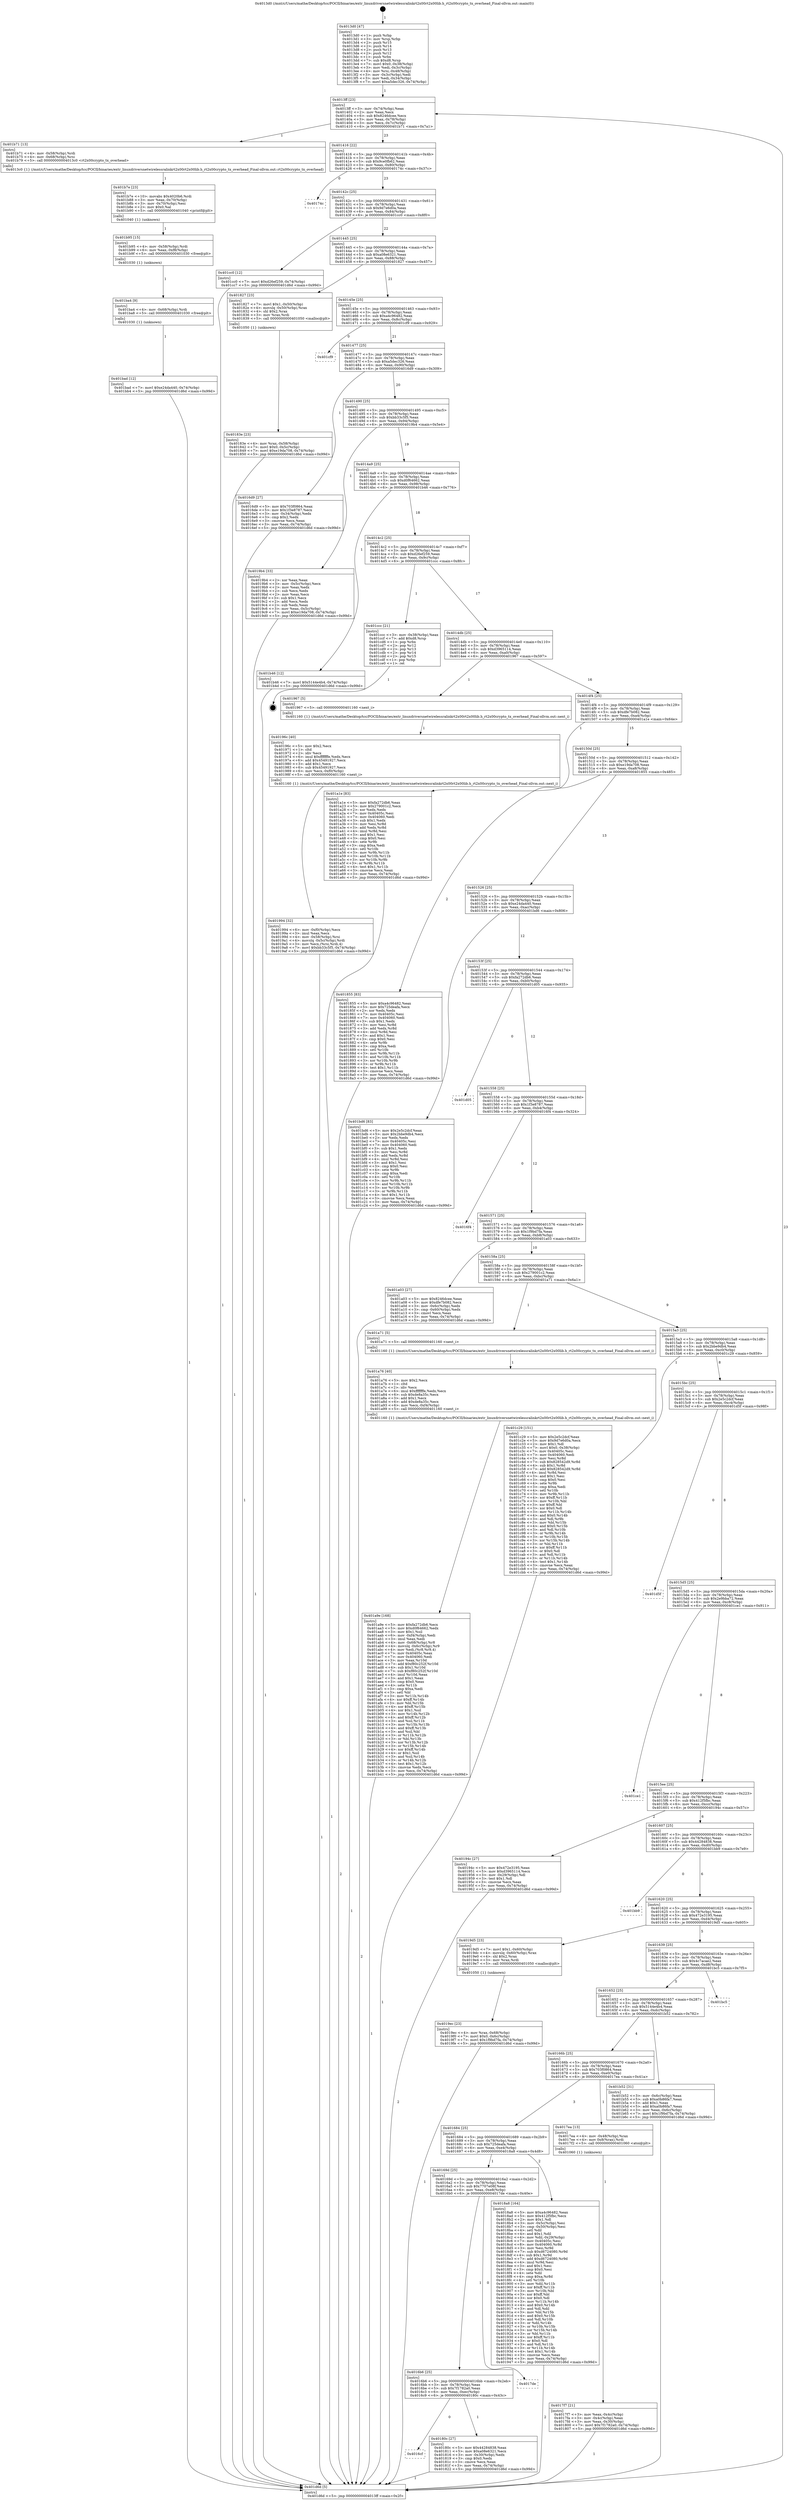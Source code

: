 digraph "0x4013d0" {
  label = "0x4013d0 (/mnt/c/Users/mathe/Desktop/tcc/POCII/binaries/extr_linuxdriversnetwirelessralinkrt2x00rt2x00lib.h_rt2x00crypto_tx_overhead_Final-ollvm.out::main(0))"
  labelloc = "t"
  node[shape=record]

  Entry [label="",width=0.3,height=0.3,shape=circle,fillcolor=black,style=filled]
  "0x4013ff" [label="{
     0x4013ff [23]\l
     | [instrs]\l
     &nbsp;&nbsp;0x4013ff \<+3\>: mov -0x74(%rbp),%eax\l
     &nbsp;&nbsp;0x401402 \<+2\>: mov %eax,%ecx\l
     &nbsp;&nbsp;0x401404 \<+6\>: sub $0x8246dcee,%ecx\l
     &nbsp;&nbsp;0x40140a \<+3\>: mov %eax,-0x78(%rbp)\l
     &nbsp;&nbsp;0x40140d \<+3\>: mov %ecx,-0x7c(%rbp)\l
     &nbsp;&nbsp;0x401410 \<+6\>: je 0000000000401b71 \<main+0x7a1\>\l
  }"]
  "0x401b71" [label="{
     0x401b71 [13]\l
     | [instrs]\l
     &nbsp;&nbsp;0x401b71 \<+4\>: mov -0x58(%rbp),%rdi\l
     &nbsp;&nbsp;0x401b75 \<+4\>: mov -0x68(%rbp),%rsi\l
     &nbsp;&nbsp;0x401b79 \<+5\>: call 00000000004013c0 \<rt2x00crypto_tx_overhead\>\l
     | [calls]\l
     &nbsp;&nbsp;0x4013c0 \{1\} (/mnt/c/Users/mathe/Desktop/tcc/POCII/binaries/extr_linuxdriversnetwirelessralinkrt2x00rt2x00lib.h_rt2x00crypto_tx_overhead_Final-ollvm.out::rt2x00crypto_tx_overhead)\l
  }"]
  "0x401416" [label="{
     0x401416 [22]\l
     | [instrs]\l
     &nbsp;&nbsp;0x401416 \<+5\>: jmp 000000000040141b \<main+0x4b\>\l
     &nbsp;&nbsp;0x40141b \<+3\>: mov -0x78(%rbp),%eax\l
     &nbsp;&nbsp;0x40141e \<+5\>: sub $0x9ce0fb62,%eax\l
     &nbsp;&nbsp;0x401423 \<+3\>: mov %eax,-0x80(%rbp)\l
     &nbsp;&nbsp;0x401426 \<+6\>: je 000000000040174c \<main+0x37c\>\l
  }"]
  Exit [label="",width=0.3,height=0.3,shape=circle,fillcolor=black,style=filled,peripheries=2]
  "0x40174c" [label="{
     0x40174c\l
  }", style=dashed]
  "0x40142c" [label="{
     0x40142c [25]\l
     | [instrs]\l
     &nbsp;&nbsp;0x40142c \<+5\>: jmp 0000000000401431 \<main+0x61\>\l
     &nbsp;&nbsp;0x401431 \<+3\>: mov -0x78(%rbp),%eax\l
     &nbsp;&nbsp;0x401434 \<+5\>: sub $0x9d7e6d0a,%eax\l
     &nbsp;&nbsp;0x401439 \<+6\>: mov %eax,-0x84(%rbp)\l
     &nbsp;&nbsp;0x40143f \<+6\>: je 0000000000401cc0 \<main+0x8f0\>\l
  }"]
  "0x401bad" [label="{
     0x401bad [12]\l
     | [instrs]\l
     &nbsp;&nbsp;0x401bad \<+7\>: movl $0xe24da440,-0x74(%rbp)\l
     &nbsp;&nbsp;0x401bb4 \<+5\>: jmp 0000000000401d6d \<main+0x99d\>\l
  }"]
  "0x401cc0" [label="{
     0x401cc0 [12]\l
     | [instrs]\l
     &nbsp;&nbsp;0x401cc0 \<+7\>: movl $0xd26ef259,-0x74(%rbp)\l
     &nbsp;&nbsp;0x401cc7 \<+5\>: jmp 0000000000401d6d \<main+0x99d\>\l
  }"]
  "0x401445" [label="{
     0x401445 [25]\l
     | [instrs]\l
     &nbsp;&nbsp;0x401445 \<+5\>: jmp 000000000040144a \<main+0x7a\>\l
     &nbsp;&nbsp;0x40144a \<+3\>: mov -0x78(%rbp),%eax\l
     &nbsp;&nbsp;0x40144d \<+5\>: sub $0xa08e6321,%eax\l
     &nbsp;&nbsp;0x401452 \<+6\>: mov %eax,-0x88(%rbp)\l
     &nbsp;&nbsp;0x401458 \<+6\>: je 0000000000401827 \<main+0x457\>\l
  }"]
  "0x401ba4" [label="{
     0x401ba4 [9]\l
     | [instrs]\l
     &nbsp;&nbsp;0x401ba4 \<+4\>: mov -0x68(%rbp),%rdi\l
     &nbsp;&nbsp;0x401ba8 \<+5\>: call 0000000000401030 \<free@plt\>\l
     | [calls]\l
     &nbsp;&nbsp;0x401030 \{1\} (unknown)\l
  }"]
  "0x401827" [label="{
     0x401827 [23]\l
     | [instrs]\l
     &nbsp;&nbsp;0x401827 \<+7\>: movl $0x1,-0x50(%rbp)\l
     &nbsp;&nbsp;0x40182e \<+4\>: movslq -0x50(%rbp),%rax\l
     &nbsp;&nbsp;0x401832 \<+4\>: shl $0x2,%rax\l
     &nbsp;&nbsp;0x401836 \<+3\>: mov %rax,%rdi\l
     &nbsp;&nbsp;0x401839 \<+5\>: call 0000000000401050 \<malloc@plt\>\l
     | [calls]\l
     &nbsp;&nbsp;0x401050 \{1\} (unknown)\l
  }"]
  "0x40145e" [label="{
     0x40145e [25]\l
     | [instrs]\l
     &nbsp;&nbsp;0x40145e \<+5\>: jmp 0000000000401463 \<main+0x93\>\l
     &nbsp;&nbsp;0x401463 \<+3\>: mov -0x78(%rbp),%eax\l
     &nbsp;&nbsp;0x401466 \<+5\>: sub $0xa4c96482,%eax\l
     &nbsp;&nbsp;0x40146b \<+6\>: mov %eax,-0x8c(%rbp)\l
     &nbsp;&nbsp;0x401471 \<+6\>: je 0000000000401cf9 \<main+0x929\>\l
  }"]
  "0x401b95" [label="{
     0x401b95 [15]\l
     | [instrs]\l
     &nbsp;&nbsp;0x401b95 \<+4\>: mov -0x58(%rbp),%rdi\l
     &nbsp;&nbsp;0x401b99 \<+6\>: mov %eax,-0xf8(%rbp)\l
     &nbsp;&nbsp;0x401b9f \<+5\>: call 0000000000401030 \<free@plt\>\l
     | [calls]\l
     &nbsp;&nbsp;0x401030 \{1\} (unknown)\l
  }"]
  "0x401cf9" [label="{
     0x401cf9\l
  }", style=dashed]
  "0x401477" [label="{
     0x401477 [25]\l
     | [instrs]\l
     &nbsp;&nbsp;0x401477 \<+5\>: jmp 000000000040147c \<main+0xac\>\l
     &nbsp;&nbsp;0x40147c \<+3\>: mov -0x78(%rbp),%eax\l
     &nbsp;&nbsp;0x40147f \<+5\>: sub $0xa5dec326,%eax\l
     &nbsp;&nbsp;0x401484 \<+6\>: mov %eax,-0x90(%rbp)\l
     &nbsp;&nbsp;0x40148a \<+6\>: je 00000000004016d9 \<main+0x309\>\l
  }"]
  "0x401b7e" [label="{
     0x401b7e [23]\l
     | [instrs]\l
     &nbsp;&nbsp;0x401b7e \<+10\>: movabs $0x4020b6,%rdi\l
     &nbsp;&nbsp;0x401b88 \<+3\>: mov %eax,-0x70(%rbp)\l
     &nbsp;&nbsp;0x401b8b \<+3\>: mov -0x70(%rbp),%esi\l
     &nbsp;&nbsp;0x401b8e \<+2\>: mov $0x0,%al\l
     &nbsp;&nbsp;0x401b90 \<+5\>: call 0000000000401040 \<printf@plt\>\l
     | [calls]\l
     &nbsp;&nbsp;0x401040 \{1\} (unknown)\l
  }"]
  "0x4016d9" [label="{
     0x4016d9 [27]\l
     | [instrs]\l
     &nbsp;&nbsp;0x4016d9 \<+5\>: mov $0x703f0864,%eax\l
     &nbsp;&nbsp;0x4016de \<+5\>: mov $0x1f3e8787,%ecx\l
     &nbsp;&nbsp;0x4016e3 \<+3\>: mov -0x34(%rbp),%edx\l
     &nbsp;&nbsp;0x4016e6 \<+3\>: cmp $0x2,%edx\l
     &nbsp;&nbsp;0x4016e9 \<+3\>: cmovne %ecx,%eax\l
     &nbsp;&nbsp;0x4016ec \<+3\>: mov %eax,-0x74(%rbp)\l
     &nbsp;&nbsp;0x4016ef \<+5\>: jmp 0000000000401d6d \<main+0x99d\>\l
  }"]
  "0x401490" [label="{
     0x401490 [25]\l
     | [instrs]\l
     &nbsp;&nbsp;0x401490 \<+5\>: jmp 0000000000401495 \<main+0xc5\>\l
     &nbsp;&nbsp;0x401495 \<+3\>: mov -0x78(%rbp),%eax\l
     &nbsp;&nbsp;0x401498 \<+5\>: sub $0xbb33c5f5,%eax\l
     &nbsp;&nbsp;0x40149d \<+6\>: mov %eax,-0x94(%rbp)\l
     &nbsp;&nbsp;0x4014a3 \<+6\>: je 00000000004019b4 \<main+0x5e4\>\l
  }"]
  "0x401d6d" [label="{
     0x401d6d [5]\l
     | [instrs]\l
     &nbsp;&nbsp;0x401d6d \<+5\>: jmp 00000000004013ff \<main+0x2f\>\l
  }"]
  "0x4013d0" [label="{
     0x4013d0 [47]\l
     | [instrs]\l
     &nbsp;&nbsp;0x4013d0 \<+1\>: push %rbp\l
     &nbsp;&nbsp;0x4013d1 \<+3\>: mov %rsp,%rbp\l
     &nbsp;&nbsp;0x4013d4 \<+2\>: push %r15\l
     &nbsp;&nbsp;0x4013d6 \<+2\>: push %r14\l
     &nbsp;&nbsp;0x4013d8 \<+2\>: push %r13\l
     &nbsp;&nbsp;0x4013da \<+2\>: push %r12\l
     &nbsp;&nbsp;0x4013dc \<+1\>: push %rbx\l
     &nbsp;&nbsp;0x4013dd \<+7\>: sub $0xd8,%rsp\l
     &nbsp;&nbsp;0x4013e4 \<+7\>: movl $0x0,-0x38(%rbp)\l
     &nbsp;&nbsp;0x4013eb \<+3\>: mov %edi,-0x3c(%rbp)\l
     &nbsp;&nbsp;0x4013ee \<+4\>: mov %rsi,-0x48(%rbp)\l
     &nbsp;&nbsp;0x4013f2 \<+3\>: mov -0x3c(%rbp),%edi\l
     &nbsp;&nbsp;0x4013f5 \<+3\>: mov %edi,-0x34(%rbp)\l
     &nbsp;&nbsp;0x4013f8 \<+7\>: movl $0xa5dec326,-0x74(%rbp)\l
  }"]
  "0x401a9e" [label="{
     0x401a9e [168]\l
     | [instrs]\l
     &nbsp;&nbsp;0x401a9e \<+5\>: mov $0xfa272db6,%ecx\l
     &nbsp;&nbsp;0x401aa3 \<+5\>: mov $0xd0f64662,%edx\l
     &nbsp;&nbsp;0x401aa8 \<+3\>: mov $0x1,%sil\l
     &nbsp;&nbsp;0x401aab \<+6\>: mov -0xf4(%rbp),%edi\l
     &nbsp;&nbsp;0x401ab1 \<+3\>: imul %eax,%edi\l
     &nbsp;&nbsp;0x401ab4 \<+4\>: mov -0x68(%rbp),%r8\l
     &nbsp;&nbsp;0x401ab8 \<+4\>: movslq -0x6c(%rbp),%r9\l
     &nbsp;&nbsp;0x401abc \<+4\>: mov %edi,(%r8,%r9,4)\l
     &nbsp;&nbsp;0x401ac0 \<+7\>: mov 0x40405c,%eax\l
     &nbsp;&nbsp;0x401ac7 \<+7\>: mov 0x404060,%edi\l
     &nbsp;&nbsp;0x401ace \<+3\>: mov %eax,%r10d\l
     &nbsp;&nbsp;0x401ad1 \<+7\>: add $0xf80c252f,%r10d\l
     &nbsp;&nbsp;0x401ad8 \<+4\>: sub $0x1,%r10d\l
     &nbsp;&nbsp;0x401adc \<+7\>: sub $0xf80c252f,%r10d\l
     &nbsp;&nbsp;0x401ae3 \<+4\>: imul %r10d,%eax\l
     &nbsp;&nbsp;0x401ae7 \<+3\>: and $0x1,%eax\l
     &nbsp;&nbsp;0x401aea \<+3\>: cmp $0x0,%eax\l
     &nbsp;&nbsp;0x401aed \<+4\>: sete %r11b\l
     &nbsp;&nbsp;0x401af1 \<+3\>: cmp $0xa,%edi\l
     &nbsp;&nbsp;0x401af4 \<+3\>: setl %bl\l
     &nbsp;&nbsp;0x401af7 \<+3\>: mov %r11b,%r14b\l
     &nbsp;&nbsp;0x401afa \<+4\>: xor $0xff,%r14b\l
     &nbsp;&nbsp;0x401afe \<+3\>: mov %bl,%r15b\l
     &nbsp;&nbsp;0x401b01 \<+4\>: xor $0xff,%r15b\l
     &nbsp;&nbsp;0x401b05 \<+4\>: xor $0x1,%sil\l
     &nbsp;&nbsp;0x401b09 \<+3\>: mov %r14b,%r12b\l
     &nbsp;&nbsp;0x401b0c \<+4\>: and $0xff,%r12b\l
     &nbsp;&nbsp;0x401b10 \<+3\>: and %sil,%r11b\l
     &nbsp;&nbsp;0x401b13 \<+3\>: mov %r15b,%r13b\l
     &nbsp;&nbsp;0x401b16 \<+4\>: and $0xff,%r13b\l
     &nbsp;&nbsp;0x401b1a \<+3\>: and %sil,%bl\l
     &nbsp;&nbsp;0x401b1d \<+3\>: or %r11b,%r12b\l
     &nbsp;&nbsp;0x401b20 \<+3\>: or %bl,%r13b\l
     &nbsp;&nbsp;0x401b23 \<+3\>: xor %r13b,%r12b\l
     &nbsp;&nbsp;0x401b26 \<+3\>: or %r15b,%r14b\l
     &nbsp;&nbsp;0x401b29 \<+4\>: xor $0xff,%r14b\l
     &nbsp;&nbsp;0x401b2d \<+4\>: or $0x1,%sil\l
     &nbsp;&nbsp;0x401b31 \<+3\>: and %sil,%r14b\l
     &nbsp;&nbsp;0x401b34 \<+3\>: or %r14b,%r12b\l
     &nbsp;&nbsp;0x401b37 \<+4\>: test $0x1,%r12b\l
     &nbsp;&nbsp;0x401b3b \<+3\>: cmovne %edx,%ecx\l
     &nbsp;&nbsp;0x401b3e \<+3\>: mov %ecx,-0x74(%rbp)\l
     &nbsp;&nbsp;0x401b41 \<+5\>: jmp 0000000000401d6d \<main+0x99d\>\l
  }"]
  "0x4019b4" [label="{
     0x4019b4 [33]\l
     | [instrs]\l
     &nbsp;&nbsp;0x4019b4 \<+2\>: xor %eax,%eax\l
     &nbsp;&nbsp;0x4019b6 \<+3\>: mov -0x5c(%rbp),%ecx\l
     &nbsp;&nbsp;0x4019b9 \<+2\>: mov %eax,%edx\l
     &nbsp;&nbsp;0x4019bb \<+2\>: sub %ecx,%edx\l
     &nbsp;&nbsp;0x4019bd \<+2\>: mov %eax,%ecx\l
     &nbsp;&nbsp;0x4019bf \<+3\>: sub $0x1,%ecx\l
     &nbsp;&nbsp;0x4019c2 \<+2\>: add %ecx,%edx\l
     &nbsp;&nbsp;0x4019c4 \<+2\>: sub %edx,%eax\l
     &nbsp;&nbsp;0x4019c6 \<+3\>: mov %eax,-0x5c(%rbp)\l
     &nbsp;&nbsp;0x4019c9 \<+7\>: movl $0xe19da708,-0x74(%rbp)\l
     &nbsp;&nbsp;0x4019d0 \<+5\>: jmp 0000000000401d6d \<main+0x99d\>\l
  }"]
  "0x4014a9" [label="{
     0x4014a9 [25]\l
     | [instrs]\l
     &nbsp;&nbsp;0x4014a9 \<+5\>: jmp 00000000004014ae \<main+0xde\>\l
     &nbsp;&nbsp;0x4014ae \<+3\>: mov -0x78(%rbp),%eax\l
     &nbsp;&nbsp;0x4014b1 \<+5\>: sub $0xd0f64662,%eax\l
     &nbsp;&nbsp;0x4014b6 \<+6\>: mov %eax,-0x98(%rbp)\l
     &nbsp;&nbsp;0x4014bc \<+6\>: je 0000000000401b46 \<main+0x776\>\l
  }"]
  "0x401a76" [label="{
     0x401a76 [40]\l
     | [instrs]\l
     &nbsp;&nbsp;0x401a76 \<+5\>: mov $0x2,%ecx\l
     &nbsp;&nbsp;0x401a7b \<+1\>: cltd\l
     &nbsp;&nbsp;0x401a7c \<+2\>: idiv %ecx\l
     &nbsp;&nbsp;0x401a7e \<+6\>: imul $0xfffffffe,%edx,%ecx\l
     &nbsp;&nbsp;0x401a84 \<+6\>: sub $0xde8a35c,%ecx\l
     &nbsp;&nbsp;0x401a8a \<+3\>: add $0x1,%ecx\l
     &nbsp;&nbsp;0x401a8d \<+6\>: add $0xde8a35c,%ecx\l
     &nbsp;&nbsp;0x401a93 \<+6\>: mov %ecx,-0xf4(%rbp)\l
     &nbsp;&nbsp;0x401a99 \<+5\>: call 0000000000401160 \<next_i\>\l
     | [calls]\l
     &nbsp;&nbsp;0x401160 \{1\} (/mnt/c/Users/mathe/Desktop/tcc/POCII/binaries/extr_linuxdriversnetwirelessralinkrt2x00rt2x00lib.h_rt2x00crypto_tx_overhead_Final-ollvm.out::next_i)\l
  }"]
  "0x401b46" [label="{
     0x401b46 [12]\l
     | [instrs]\l
     &nbsp;&nbsp;0x401b46 \<+7\>: movl $0x5144e4b4,-0x74(%rbp)\l
     &nbsp;&nbsp;0x401b4d \<+5\>: jmp 0000000000401d6d \<main+0x99d\>\l
  }"]
  "0x4014c2" [label="{
     0x4014c2 [25]\l
     | [instrs]\l
     &nbsp;&nbsp;0x4014c2 \<+5\>: jmp 00000000004014c7 \<main+0xf7\>\l
     &nbsp;&nbsp;0x4014c7 \<+3\>: mov -0x78(%rbp),%eax\l
     &nbsp;&nbsp;0x4014ca \<+5\>: sub $0xd26ef259,%eax\l
     &nbsp;&nbsp;0x4014cf \<+6\>: mov %eax,-0x9c(%rbp)\l
     &nbsp;&nbsp;0x4014d5 \<+6\>: je 0000000000401ccc \<main+0x8fc\>\l
  }"]
  "0x4019ec" [label="{
     0x4019ec [23]\l
     | [instrs]\l
     &nbsp;&nbsp;0x4019ec \<+4\>: mov %rax,-0x68(%rbp)\l
     &nbsp;&nbsp;0x4019f0 \<+7\>: movl $0x0,-0x6c(%rbp)\l
     &nbsp;&nbsp;0x4019f7 \<+7\>: movl $0x1f9bd7fa,-0x74(%rbp)\l
     &nbsp;&nbsp;0x4019fe \<+5\>: jmp 0000000000401d6d \<main+0x99d\>\l
  }"]
  "0x401ccc" [label="{
     0x401ccc [21]\l
     | [instrs]\l
     &nbsp;&nbsp;0x401ccc \<+3\>: mov -0x38(%rbp),%eax\l
     &nbsp;&nbsp;0x401ccf \<+7\>: add $0xd8,%rsp\l
     &nbsp;&nbsp;0x401cd6 \<+1\>: pop %rbx\l
     &nbsp;&nbsp;0x401cd7 \<+2\>: pop %r12\l
     &nbsp;&nbsp;0x401cd9 \<+2\>: pop %r13\l
     &nbsp;&nbsp;0x401cdb \<+2\>: pop %r14\l
     &nbsp;&nbsp;0x401cdd \<+2\>: pop %r15\l
     &nbsp;&nbsp;0x401cdf \<+1\>: pop %rbp\l
     &nbsp;&nbsp;0x401ce0 \<+1\>: ret\l
  }"]
  "0x4014db" [label="{
     0x4014db [25]\l
     | [instrs]\l
     &nbsp;&nbsp;0x4014db \<+5\>: jmp 00000000004014e0 \<main+0x110\>\l
     &nbsp;&nbsp;0x4014e0 \<+3\>: mov -0x78(%rbp),%eax\l
     &nbsp;&nbsp;0x4014e3 \<+5\>: sub $0xd3965114,%eax\l
     &nbsp;&nbsp;0x4014e8 \<+6\>: mov %eax,-0xa0(%rbp)\l
     &nbsp;&nbsp;0x4014ee \<+6\>: je 0000000000401967 \<main+0x597\>\l
  }"]
  "0x401994" [label="{
     0x401994 [32]\l
     | [instrs]\l
     &nbsp;&nbsp;0x401994 \<+6\>: mov -0xf0(%rbp),%ecx\l
     &nbsp;&nbsp;0x40199a \<+3\>: imul %eax,%ecx\l
     &nbsp;&nbsp;0x40199d \<+4\>: mov -0x58(%rbp),%rsi\l
     &nbsp;&nbsp;0x4019a1 \<+4\>: movslq -0x5c(%rbp),%rdi\l
     &nbsp;&nbsp;0x4019a5 \<+3\>: mov %ecx,(%rsi,%rdi,4)\l
     &nbsp;&nbsp;0x4019a8 \<+7\>: movl $0xbb33c5f5,-0x74(%rbp)\l
     &nbsp;&nbsp;0x4019af \<+5\>: jmp 0000000000401d6d \<main+0x99d\>\l
  }"]
  "0x401967" [label="{
     0x401967 [5]\l
     | [instrs]\l
     &nbsp;&nbsp;0x401967 \<+5\>: call 0000000000401160 \<next_i\>\l
     | [calls]\l
     &nbsp;&nbsp;0x401160 \{1\} (/mnt/c/Users/mathe/Desktop/tcc/POCII/binaries/extr_linuxdriversnetwirelessralinkrt2x00rt2x00lib.h_rt2x00crypto_tx_overhead_Final-ollvm.out::next_i)\l
  }"]
  "0x4014f4" [label="{
     0x4014f4 [25]\l
     | [instrs]\l
     &nbsp;&nbsp;0x4014f4 \<+5\>: jmp 00000000004014f9 \<main+0x129\>\l
     &nbsp;&nbsp;0x4014f9 \<+3\>: mov -0x78(%rbp),%eax\l
     &nbsp;&nbsp;0x4014fc \<+5\>: sub $0xdfe7b082,%eax\l
     &nbsp;&nbsp;0x401501 \<+6\>: mov %eax,-0xa4(%rbp)\l
     &nbsp;&nbsp;0x401507 \<+6\>: je 0000000000401a1e \<main+0x64e\>\l
  }"]
  "0x40196c" [label="{
     0x40196c [40]\l
     | [instrs]\l
     &nbsp;&nbsp;0x40196c \<+5\>: mov $0x2,%ecx\l
     &nbsp;&nbsp;0x401971 \<+1\>: cltd\l
     &nbsp;&nbsp;0x401972 \<+2\>: idiv %ecx\l
     &nbsp;&nbsp;0x401974 \<+6\>: imul $0xfffffffe,%edx,%ecx\l
     &nbsp;&nbsp;0x40197a \<+6\>: add $0x45491927,%ecx\l
     &nbsp;&nbsp;0x401980 \<+3\>: add $0x1,%ecx\l
     &nbsp;&nbsp;0x401983 \<+6\>: sub $0x45491927,%ecx\l
     &nbsp;&nbsp;0x401989 \<+6\>: mov %ecx,-0xf0(%rbp)\l
     &nbsp;&nbsp;0x40198f \<+5\>: call 0000000000401160 \<next_i\>\l
     | [calls]\l
     &nbsp;&nbsp;0x401160 \{1\} (/mnt/c/Users/mathe/Desktop/tcc/POCII/binaries/extr_linuxdriversnetwirelessralinkrt2x00rt2x00lib.h_rt2x00crypto_tx_overhead_Final-ollvm.out::next_i)\l
  }"]
  "0x401a1e" [label="{
     0x401a1e [83]\l
     | [instrs]\l
     &nbsp;&nbsp;0x401a1e \<+5\>: mov $0xfa272db6,%eax\l
     &nbsp;&nbsp;0x401a23 \<+5\>: mov $0x279001c2,%ecx\l
     &nbsp;&nbsp;0x401a28 \<+2\>: xor %edx,%edx\l
     &nbsp;&nbsp;0x401a2a \<+7\>: mov 0x40405c,%esi\l
     &nbsp;&nbsp;0x401a31 \<+7\>: mov 0x404060,%edi\l
     &nbsp;&nbsp;0x401a38 \<+3\>: sub $0x1,%edx\l
     &nbsp;&nbsp;0x401a3b \<+3\>: mov %esi,%r8d\l
     &nbsp;&nbsp;0x401a3e \<+3\>: add %edx,%r8d\l
     &nbsp;&nbsp;0x401a41 \<+4\>: imul %r8d,%esi\l
     &nbsp;&nbsp;0x401a45 \<+3\>: and $0x1,%esi\l
     &nbsp;&nbsp;0x401a48 \<+3\>: cmp $0x0,%esi\l
     &nbsp;&nbsp;0x401a4b \<+4\>: sete %r9b\l
     &nbsp;&nbsp;0x401a4f \<+3\>: cmp $0xa,%edi\l
     &nbsp;&nbsp;0x401a52 \<+4\>: setl %r10b\l
     &nbsp;&nbsp;0x401a56 \<+3\>: mov %r9b,%r11b\l
     &nbsp;&nbsp;0x401a59 \<+3\>: and %r10b,%r11b\l
     &nbsp;&nbsp;0x401a5c \<+3\>: xor %r10b,%r9b\l
     &nbsp;&nbsp;0x401a5f \<+3\>: or %r9b,%r11b\l
     &nbsp;&nbsp;0x401a62 \<+4\>: test $0x1,%r11b\l
     &nbsp;&nbsp;0x401a66 \<+3\>: cmovne %ecx,%eax\l
     &nbsp;&nbsp;0x401a69 \<+3\>: mov %eax,-0x74(%rbp)\l
     &nbsp;&nbsp;0x401a6c \<+5\>: jmp 0000000000401d6d \<main+0x99d\>\l
  }"]
  "0x40150d" [label="{
     0x40150d [25]\l
     | [instrs]\l
     &nbsp;&nbsp;0x40150d \<+5\>: jmp 0000000000401512 \<main+0x142\>\l
     &nbsp;&nbsp;0x401512 \<+3\>: mov -0x78(%rbp),%eax\l
     &nbsp;&nbsp;0x401515 \<+5\>: sub $0xe19da708,%eax\l
     &nbsp;&nbsp;0x40151a \<+6\>: mov %eax,-0xa8(%rbp)\l
     &nbsp;&nbsp;0x401520 \<+6\>: je 0000000000401855 \<main+0x485\>\l
  }"]
  "0x40183e" [label="{
     0x40183e [23]\l
     | [instrs]\l
     &nbsp;&nbsp;0x40183e \<+4\>: mov %rax,-0x58(%rbp)\l
     &nbsp;&nbsp;0x401842 \<+7\>: movl $0x0,-0x5c(%rbp)\l
     &nbsp;&nbsp;0x401849 \<+7\>: movl $0xe19da708,-0x74(%rbp)\l
     &nbsp;&nbsp;0x401850 \<+5\>: jmp 0000000000401d6d \<main+0x99d\>\l
  }"]
  "0x401855" [label="{
     0x401855 [83]\l
     | [instrs]\l
     &nbsp;&nbsp;0x401855 \<+5\>: mov $0xa4c96482,%eax\l
     &nbsp;&nbsp;0x40185a \<+5\>: mov $0x725deafa,%ecx\l
     &nbsp;&nbsp;0x40185f \<+2\>: xor %edx,%edx\l
     &nbsp;&nbsp;0x401861 \<+7\>: mov 0x40405c,%esi\l
     &nbsp;&nbsp;0x401868 \<+7\>: mov 0x404060,%edi\l
     &nbsp;&nbsp;0x40186f \<+3\>: sub $0x1,%edx\l
     &nbsp;&nbsp;0x401872 \<+3\>: mov %esi,%r8d\l
     &nbsp;&nbsp;0x401875 \<+3\>: add %edx,%r8d\l
     &nbsp;&nbsp;0x401878 \<+4\>: imul %r8d,%esi\l
     &nbsp;&nbsp;0x40187c \<+3\>: and $0x1,%esi\l
     &nbsp;&nbsp;0x40187f \<+3\>: cmp $0x0,%esi\l
     &nbsp;&nbsp;0x401882 \<+4\>: sete %r9b\l
     &nbsp;&nbsp;0x401886 \<+3\>: cmp $0xa,%edi\l
     &nbsp;&nbsp;0x401889 \<+4\>: setl %r10b\l
     &nbsp;&nbsp;0x40188d \<+3\>: mov %r9b,%r11b\l
     &nbsp;&nbsp;0x401890 \<+3\>: and %r10b,%r11b\l
     &nbsp;&nbsp;0x401893 \<+3\>: xor %r10b,%r9b\l
     &nbsp;&nbsp;0x401896 \<+3\>: or %r9b,%r11b\l
     &nbsp;&nbsp;0x401899 \<+4\>: test $0x1,%r11b\l
     &nbsp;&nbsp;0x40189d \<+3\>: cmovne %ecx,%eax\l
     &nbsp;&nbsp;0x4018a0 \<+3\>: mov %eax,-0x74(%rbp)\l
     &nbsp;&nbsp;0x4018a3 \<+5\>: jmp 0000000000401d6d \<main+0x99d\>\l
  }"]
  "0x401526" [label="{
     0x401526 [25]\l
     | [instrs]\l
     &nbsp;&nbsp;0x401526 \<+5\>: jmp 000000000040152b \<main+0x15b\>\l
     &nbsp;&nbsp;0x40152b \<+3\>: mov -0x78(%rbp),%eax\l
     &nbsp;&nbsp;0x40152e \<+5\>: sub $0xe24da440,%eax\l
     &nbsp;&nbsp;0x401533 \<+6\>: mov %eax,-0xac(%rbp)\l
     &nbsp;&nbsp;0x401539 \<+6\>: je 0000000000401bd6 \<main+0x806\>\l
  }"]
  "0x4016cf" [label="{
     0x4016cf\l
  }", style=dashed]
  "0x401bd6" [label="{
     0x401bd6 [83]\l
     | [instrs]\l
     &nbsp;&nbsp;0x401bd6 \<+5\>: mov $0x2e5c2dcf,%eax\l
     &nbsp;&nbsp;0x401bdb \<+5\>: mov $0x2bbe9db4,%ecx\l
     &nbsp;&nbsp;0x401be0 \<+2\>: xor %edx,%edx\l
     &nbsp;&nbsp;0x401be2 \<+7\>: mov 0x40405c,%esi\l
     &nbsp;&nbsp;0x401be9 \<+7\>: mov 0x404060,%edi\l
     &nbsp;&nbsp;0x401bf0 \<+3\>: sub $0x1,%edx\l
     &nbsp;&nbsp;0x401bf3 \<+3\>: mov %esi,%r8d\l
     &nbsp;&nbsp;0x401bf6 \<+3\>: add %edx,%r8d\l
     &nbsp;&nbsp;0x401bf9 \<+4\>: imul %r8d,%esi\l
     &nbsp;&nbsp;0x401bfd \<+3\>: and $0x1,%esi\l
     &nbsp;&nbsp;0x401c00 \<+3\>: cmp $0x0,%esi\l
     &nbsp;&nbsp;0x401c03 \<+4\>: sete %r9b\l
     &nbsp;&nbsp;0x401c07 \<+3\>: cmp $0xa,%edi\l
     &nbsp;&nbsp;0x401c0a \<+4\>: setl %r10b\l
     &nbsp;&nbsp;0x401c0e \<+3\>: mov %r9b,%r11b\l
     &nbsp;&nbsp;0x401c11 \<+3\>: and %r10b,%r11b\l
     &nbsp;&nbsp;0x401c14 \<+3\>: xor %r10b,%r9b\l
     &nbsp;&nbsp;0x401c17 \<+3\>: or %r9b,%r11b\l
     &nbsp;&nbsp;0x401c1a \<+4\>: test $0x1,%r11b\l
     &nbsp;&nbsp;0x401c1e \<+3\>: cmovne %ecx,%eax\l
     &nbsp;&nbsp;0x401c21 \<+3\>: mov %eax,-0x74(%rbp)\l
     &nbsp;&nbsp;0x401c24 \<+5\>: jmp 0000000000401d6d \<main+0x99d\>\l
  }"]
  "0x40153f" [label="{
     0x40153f [25]\l
     | [instrs]\l
     &nbsp;&nbsp;0x40153f \<+5\>: jmp 0000000000401544 \<main+0x174\>\l
     &nbsp;&nbsp;0x401544 \<+3\>: mov -0x78(%rbp),%eax\l
     &nbsp;&nbsp;0x401547 \<+5\>: sub $0xfa272db6,%eax\l
     &nbsp;&nbsp;0x40154c \<+6\>: mov %eax,-0xb0(%rbp)\l
     &nbsp;&nbsp;0x401552 \<+6\>: je 0000000000401d05 \<main+0x935\>\l
  }"]
  "0x40180c" [label="{
     0x40180c [27]\l
     | [instrs]\l
     &nbsp;&nbsp;0x40180c \<+5\>: mov $0x44284838,%eax\l
     &nbsp;&nbsp;0x401811 \<+5\>: mov $0xa08e6321,%ecx\l
     &nbsp;&nbsp;0x401816 \<+3\>: mov -0x30(%rbp),%edx\l
     &nbsp;&nbsp;0x401819 \<+3\>: cmp $0x0,%edx\l
     &nbsp;&nbsp;0x40181c \<+3\>: cmove %ecx,%eax\l
     &nbsp;&nbsp;0x40181f \<+3\>: mov %eax,-0x74(%rbp)\l
     &nbsp;&nbsp;0x401822 \<+5\>: jmp 0000000000401d6d \<main+0x99d\>\l
  }"]
  "0x401d05" [label="{
     0x401d05\l
  }", style=dashed]
  "0x401558" [label="{
     0x401558 [25]\l
     | [instrs]\l
     &nbsp;&nbsp;0x401558 \<+5\>: jmp 000000000040155d \<main+0x18d\>\l
     &nbsp;&nbsp;0x40155d \<+3\>: mov -0x78(%rbp),%eax\l
     &nbsp;&nbsp;0x401560 \<+5\>: sub $0x1f3e8787,%eax\l
     &nbsp;&nbsp;0x401565 \<+6\>: mov %eax,-0xb4(%rbp)\l
     &nbsp;&nbsp;0x40156b \<+6\>: je 00000000004016f4 \<main+0x324\>\l
  }"]
  "0x4016b6" [label="{
     0x4016b6 [25]\l
     | [instrs]\l
     &nbsp;&nbsp;0x4016b6 \<+5\>: jmp 00000000004016bb \<main+0x2eb\>\l
     &nbsp;&nbsp;0x4016bb \<+3\>: mov -0x78(%rbp),%eax\l
     &nbsp;&nbsp;0x4016be \<+5\>: sub $0x7f1782a0,%eax\l
     &nbsp;&nbsp;0x4016c3 \<+6\>: mov %eax,-0xec(%rbp)\l
     &nbsp;&nbsp;0x4016c9 \<+6\>: je 000000000040180c \<main+0x43c\>\l
  }"]
  "0x4016f4" [label="{
     0x4016f4\l
  }", style=dashed]
  "0x401571" [label="{
     0x401571 [25]\l
     | [instrs]\l
     &nbsp;&nbsp;0x401571 \<+5\>: jmp 0000000000401576 \<main+0x1a6\>\l
     &nbsp;&nbsp;0x401576 \<+3\>: mov -0x78(%rbp),%eax\l
     &nbsp;&nbsp;0x401579 \<+5\>: sub $0x1f9bd7fa,%eax\l
     &nbsp;&nbsp;0x40157e \<+6\>: mov %eax,-0xb8(%rbp)\l
     &nbsp;&nbsp;0x401584 \<+6\>: je 0000000000401a03 \<main+0x633\>\l
  }"]
  "0x4017de" [label="{
     0x4017de\l
  }", style=dashed]
  "0x401a03" [label="{
     0x401a03 [27]\l
     | [instrs]\l
     &nbsp;&nbsp;0x401a03 \<+5\>: mov $0x8246dcee,%eax\l
     &nbsp;&nbsp;0x401a08 \<+5\>: mov $0xdfe7b082,%ecx\l
     &nbsp;&nbsp;0x401a0d \<+3\>: mov -0x6c(%rbp),%edx\l
     &nbsp;&nbsp;0x401a10 \<+3\>: cmp -0x60(%rbp),%edx\l
     &nbsp;&nbsp;0x401a13 \<+3\>: cmovl %ecx,%eax\l
     &nbsp;&nbsp;0x401a16 \<+3\>: mov %eax,-0x74(%rbp)\l
     &nbsp;&nbsp;0x401a19 \<+5\>: jmp 0000000000401d6d \<main+0x99d\>\l
  }"]
  "0x40158a" [label="{
     0x40158a [25]\l
     | [instrs]\l
     &nbsp;&nbsp;0x40158a \<+5\>: jmp 000000000040158f \<main+0x1bf\>\l
     &nbsp;&nbsp;0x40158f \<+3\>: mov -0x78(%rbp),%eax\l
     &nbsp;&nbsp;0x401592 \<+5\>: sub $0x279001c2,%eax\l
     &nbsp;&nbsp;0x401597 \<+6\>: mov %eax,-0xbc(%rbp)\l
     &nbsp;&nbsp;0x40159d \<+6\>: je 0000000000401a71 \<main+0x6a1\>\l
  }"]
  "0x40169d" [label="{
     0x40169d [25]\l
     | [instrs]\l
     &nbsp;&nbsp;0x40169d \<+5\>: jmp 00000000004016a2 \<main+0x2d2\>\l
     &nbsp;&nbsp;0x4016a2 \<+3\>: mov -0x78(%rbp),%eax\l
     &nbsp;&nbsp;0x4016a5 \<+5\>: sub $0x7707e08f,%eax\l
     &nbsp;&nbsp;0x4016aa \<+6\>: mov %eax,-0xe8(%rbp)\l
     &nbsp;&nbsp;0x4016b0 \<+6\>: je 00000000004017de \<main+0x40e\>\l
  }"]
  "0x401a71" [label="{
     0x401a71 [5]\l
     | [instrs]\l
     &nbsp;&nbsp;0x401a71 \<+5\>: call 0000000000401160 \<next_i\>\l
     | [calls]\l
     &nbsp;&nbsp;0x401160 \{1\} (/mnt/c/Users/mathe/Desktop/tcc/POCII/binaries/extr_linuxdriversnetwirelessralinkrt2x00rt2x00lib.h_rt2x00crypto_tx_overhead_Final-ollvm.out::next_i)\l
  }"]
  "0x4015a3" [label="{
     0x4015a3 [25]\l
     | [instrs]\l
     &nbsp;&nbsp;0x4015a3 \<+5\>: jmp 00000000004015a8 \<main+0x1d8\>\l
     &nbsp;&nbsp;0x4015a8 \<+3\>: mov -0x78(%rbp),%eax\l
     &nbsp;&nbsp;0x4015ab \<+5\>: sub $0x2bbe9db4,%eax\l
     &nbsp;&nbsp;0x4015b0 \<+6\>: mov %eax,-0xc0(%rbp)\l
     &nbsp;&nbsp;0x4015b6 \<+6\>: je 0000000000401c29 \<main+0x859\>\l
  }"]
  "0x4018a8" [label="{
     0x4018a8 [164]\l
     | [instrs]\l
     &nbsp;&nbsp;0x4018a8 \<+5\>: mov $0xa4c96482,%eax\l
     &nbsp;&nbsp;0x4018ad \<+5\>: mov $0x412f5fbc,%ecx\l
     &nbsp;&nbsp;0x4018b2 \<+2\>: mov $0x1,%dl\l
     &nbsp;&nbsp;0x4018b4 \<+3\>: mov -0x5c(%rbp),%esi\l
     &nbsp;&nbsp;0x4018b7 \<+3\>: cmp -0x50(%rbp),%esi\l
     &nbsp;&nbsp;0x4018ba \<+4\>: setl %dil\l
     &nbsp;&nbsp;0x4018be \<+4\>: and $0x1,%dil\l
     &nbsp;&nbsp;0x4018c2 \<+4\>: mov %dil,-0x29(%rbp)\l
     &nbsp;&nbsp;0x4018c6 \<+7\>: mov 0x40405c,%esi\l
     &nbsp;&nbsp;0x4018cd \<+8\>: mov 0x404060,%r8d\l
     &nbsp;&nbsp;0x4018d5 \<+3\>: mov %esi,%r9d\l
     &nbsp;&nbsp;0x4018d8 \<+7\>: sub $0xd6724080,%r9d\l
     &nbsp;&nbsp;0x4018df \<+4\>: sub $0x1,%r9d\l
     &nbsp;&nbsp;0x4018e3 \<+7\>: add $0xd6724080,%r9d\l
     &nbsp;&nbsp;0x4018ea \<+4\>: imul %r9d,%esi\l
     &nbsp;&nbsp;0x4018ee \<+3\>: and $0x1,%esi\l
     &nbsp;&nbsp;0x4018f1 \<+3\>: cmp $0x0,%esi\l
     &nbsp;&nbsp;0x4018f4 \<+4\>: sete %dil\l
     &nbsp;&nbsp;0x4018f8 \<+4\>: cmp $0xa,%r8d\l
     &nbsp;&nbsp;0x4018fc \<+4\>: setl %r10b\l
     &nbsp;&nbsp;0x401900 \<+3\>: mov %dil,%r11b\l
     &nbsp;&nbsp;0x401903 \<+4\>: xor $0xff,%r11b\l
     &nbsp;&nbsp;0x401907 \<+3\>: mov %r10b,%bl\l
     &nbsp;&nbsp;0x40190a \<+3\>: xor $0xff,%bl\l
     &nbsp;&nbsp;0x40190d \<+3\>: xor $0x0,%dl\l
     &nbsp;&nbsp;0x401910 \<+3\>: mov %r11b,%r14b\l
     &nbsp;&nbsp;0x401913 \<+4\>: and $0x0,%r14b\l
     &nbsp;&nbsp;0x401917 \<+3\>: and %dl,%dil\l
     &nbsp;&nbsp;0x40191a \<+3\>: mov %bl,%r15b\l
     &nbsp;&nbsp;0x40191d \<+4\>: and $0x0,%r15b\l
     &nbsp;&nbsp;0x401921 \<+3\>: and %dl,%r10b\l
     &nbsp;&nbsp;0x401924 \<+3\>: or %dil,%r14b\l
     &nbsp;&nbsp;0x401927 \<+3\>: or %r10b,%r15b\l
     &nbsp;&nbsp;0x40192a \<+3\>: xor %r15b,%r14b\l
     &nbsp;&nbsp;0x40192d \<+3\>: or %bl,%r11b\l
     &nbsp;&nbsp;0x401930 \<+4\>: xor $0xff,%r11b\l
     &nbsp;&nbsp;0x401934 \<+3\>: or $0x0,%dl\l
     &nbsp;&nbsp;0x401937 \<+3\>: and %dl,%r11b\l
     &nbsp;&nbsp;0x40193a \<+3\>: or %r11b,%r14b\l
     &nbsp;&nbsp;0x40193d \<+4\>: test $0x1,%r14b\l
     &nbsp;&nbsp;0x401941 \<+3\>: cmovne %ecx,%eax\l
     &nbsp;&nbsp;0x401944 \<+3\>: mov %eax,-0x74(%rbp)\l
     &nbsp;&nbsp;0x401947 \<+5\>: jmp 0000000000401d6d \<main+0x99d\>\l
  }"]
  "0x401c29" [label="{
     0x401c29 [151]\l
     | [instrs]\l
     &nbsp;&nbsp;0x401c29 \<+5\>: mov $0x2e5c2dcf,%eax\l
     &nbsp;&nbsp;0x401c2e \<+5\>: mov $0x9d7e6d0a,%ecx\l
     &nbsp;&nbsp;0x401c33 \<+2\>: mov $0x1,%dl\l
     &nbsp;&nbsp;0x401c35 \<+7\>: movl $0x0,-0x38(%rbp)\l
     &nbsp;&nbsp;0x401c3c \<+7\>: mov 0x40405c,%esi\l
     &nbsp;&nbsp;0x401c43 \<+7\>: mov 0x404060,%edi\l
     &nbsp;&nbsp;0x401c4a \<+3\>: mov %esi,%r8d\l
     &nbsp;&nbsp;0x401c4d \<+7\>: sub $0x828542d9,%r8d\l
     &nbsp;&nbsp;0x401c54 \<+4\>: sub $0x1,%r8d\l
     &nbsp;&nbsp;0x401c58 \<+7\>: add $0x828542d9,%r8d\l
     &nbsp;&nbsp;0x401c5f \<+4\>: imul %r8d,%esi\l
     &nbsp;&nbsp;0x401c63 \<+3\>: and $0x1,%esi\l
     &nbsp;&nbsp;0x401c66 \<+3\>: cmp $0x0,%esi\l
     &nbsp;&nbsp;0x401c69 \<+4\>: sete %r9b\l
     &nbsp;&nbsp;0x401c6d \<+3\>: cmp $0xa,%edi\l
     &nbsp;&nbsp;0x401c70 \<+4\>: setl %r10b\l
     &nbsp;&nbsp;0x401c74 \<+3\>: mov %r9b,%r11b\l
     &nbsp;&nbsp;0x401c77 \<+4\>: xor $0xff,%r11b\l
     &nbsp;&nbsp;0x401c7b \<+3\>: mov %r10b,%bl\l
     &nbsp;&nbsp;0x401c7e \<+3\>: xor $0xff,%bl\l
     &nbsp;&nbsp;0x401c81 \<+3\>: xor $0x0,%dl\l
     &nbsp;&nbsp;0x401c84 \<+3\>: mov %r11b,%r14b\l
     &nbsp;&nbsp;0x401c87 \<+4\>: and $0x0,%r14b\l
     &nbsp;&nbsp;0x401c8b \<+3\>: and %dl,%r9b\l
     &nbsp;&nbsp;0x401c8e \<+3\>: mov %bl,%r15b\l
     &nbsp;&nbsp;0x401c91 \<+4\>: and $0x0,%r15b\l
     &nbsp;&nbsp;0x401c95 \<+3\>: and %dl,%r10b\l
     &nbsp;&nbsp;0x401c98 \<+3\>: or %r9b,%r14b\l
     &nbsp;&nbsp;0x401c9b \<+3\>: or %r10b,%r15b\l
     &nbsp;&nbsp;0x401c9e \<+3\>: xor %r15b,%r14b\l
     &nbsp;&nbsp;0x401ca1 \<+3\>: or %bl,%r11b\l
     &nbsp;&nbsp;0x401ca4 \<+4\>: xor $0xff,%r11b\l
     &nbsp;&nbsp;0x401ca8 \<+3\>: or $0x0,%dl\l
     &nbsp;&nbsp;0x401cab \<+3\>: and %dl,%r11b\l
     &nbsp;&nbsp;0x401cae \<+3\>: or %r11b,%r14b\l
     &nbsp;&nbsp;0x401cb1 \<+4\>: test $0x1,%r14b\l
     &nbsp;&nbsp;0x401cb5 \<+3\>: cmovne %ecx,%eax\l
     &nbsp;&nbsp;0x401cb8 \<+3\>: mov %eax,-0x74(%rbp)\l
     &nbsp;&nbsp;0x401cbb \<+5\>: jmp 0000000000401d6d \<main+0x99d\>\l
  }"]
  "0x4015bc" [label="{
     0x4015bc [25]\l
     | [instrs]\l
     &nbsp;&nbsp;0x4015bc \<+5\>: jmp 00000000004015c1 \<main+0x1f1\>\l
     &nbsp;&nbsp;0x4015c1 \<+3\>: mov -0x78(%rbp),%eax\l
     &nbsp;&nbsp;0x4015c4 \<+5\>: sub $0x2e5c2dcf,%eax\l
     &nbsp;&nbsp;0x4015c9 \<+6\>: mov %eax,-0xc4(%rbp)\l
     &nbsp;&nbsp;0x4015cf \<+6\>: je 0000000000401d5f \<main+0x98f\>\l
  }"]
  "0x4017f7" [label="{
     0x4017f7 [21]\l
     | [instrs]\l
     &nbsp;&nbsp;0x4017f7 \<+3\>: mov %eax,-0x4c(%rbp)\l
     &nbsp;&nbsp;0x4017fa \<+3\>: mov -0x4c(%rbp),%eax\l
     &nbsp;&nbsp;0x4017fd \<+3\>: mov %eax,-0x30(%rbp)\l
     &nbsp;&nbsp;0x401800 \<+7\>: movl $0x7f1782a0,-0x74(%rbp)\l
     &nbsp;&nbsp;0x401807 \<+5\>: jmp 0000000000401d6d \<main+0x99d\>\l
  }"]
  "0x401d5f" [label="{
     0x401d5f\l
  }", style=dashed]
  "0x4015d5" [label="{
     0x4015d5 [25]\l
     | [instrs]\l
     &nbsp;&nbsp;0x4015d5 \<+5\>: jmp 00000000004015da \<main+0x20a\>\l
     &nbsp;&nbsp;0x4015da \<+3\>: mov -0x78(%rbp),%eax\l
     &nbsp;&nbsp;0x4015dd \<+5\>: sub $0x2e9bba72,%eax\l
     &nbsp;&nbsp;0x4015e2 \<+6\>: mov %eax,-0xc8(%rbp)\l
     &nbsp;&nbsp;0x4015e8 \<+6\>: je 0000000000401ce1 \<main+0x911\>\l
  }"]
  "0x401684" [label="{
     0x401684 [25]\l
     | [instrs]\l
     &nbsp;&nbsp;0x401684 \<+5\>: jmp 0000000000401689 \<main+0x2b9\>\l
     &nbsp;&nbsp;0x401689 \<+3\>: mov -0x78(%rbp),%eax\l
     &nbsp;&nbsp;0x40168c \<+5\>: sub $0x725deafa,%eax\l
     &nbsp;&nbsp;0x401691 \<+6\>: mov %eax,-0xe4(%rbp)\l
     &nbsp;&nbsp;0x401697 \<+6\>: je 00000000004018a8 \<main+0x4d8\>\l
  }"]
  "0x401ce1" [label="{
     0x401ce1\l
  }", style=dashed]
  "0x4015ee" [label="{
     0x4015ee [25]\l
     | [instrs]\l
     &nbsp;&nbsp;0x4015ee \<+5\>: jmp 00000000004015f3 \<main+0x223\>\l
     &nbsp;&nbsp;0x4015f3 \<+3\>: mov -0x78(%rbp),%eax\l
     &nbsp;&nbsp;0x4015f6 \<+5\>: sub $0x412f5fbc,%eax\l
     &nbsp;&nbsp;0x4015fb \<+6\>: mov %eax,-0xcc(%rbp)\l
     &nbsp;&nbsp;0x401601 \<+6\>: je 000000000040194c \<main+0x57c\>\l
  }"]
  "0x4017ea" [label="{
     0x4017ea [13]\l
     | [instrs]\l
     &nbsp;&nbsp;0x4017ea \<+4\>: mov -0x48(%rbp),%rax\l
     &nbsp;&nbsp;0x4017ee \<+4\>: mov 0x8(%rax),%rdi\l
     &nbsp;&nbsp;0x4017f2 \<+5\>: call 0000000000401060 \<atoi@plt\>\l
     | [calls]\l
     &nbsp;&nbsp;0x401060 \{1\} (unknown)\l
  }"]
  "0x40194c" [label="{
     0x40194c [27]\l
     | [instrs]\l
     &nbsp;&nbsp;0x40194c \<+5\>: mov $0x472e3195,%eax\l
     &nbsp;&nbsp;0x401951 \<+5\>: mov $0xd3965114,%ecx\l
     &nbsp;&nbsp;0x401956 \<+3\>: mov -0x29(%rbp),%dl\l
     &nbsp;&nbsp;0x401959 \<+3\>: test $0x1,%dl\l
     &nbsp;&nbsp;0x40195c \<+3\>: cmovne %ecx,%eax\l
     &nbsp;&nbsp;0x40195f \<+3\>: mov %eax,-0x74(%rbp)\l
     &nbsp;&nbsp;0x401962 \<+5\>: jmp 0000000000401d6d \<main+0x99d\>\l
  }"]
  "0x401607" [label="{
     0x401607 [25]\l
     | [instrs]\l
     &nbsp;&nbsp;0x401607 \<+5\>: jmp 000000000040160c \<main+0x23c\>\l
     &nbsp;&nbsp;0x40160c \<+3\>: mov -0x78(%rbp),%eax\l
     &nbsp;&nbsp;0x40160f \<+5\>: sub $0x44284838,%eax\l
     &nbsp;&nbsp;0x401614 \<+6\>: mov %eax,-0xd0(%rbp)\l
     &nbsp;&nbsp;0x40161a \<+6\>: je 0000000000401bb9 \<main+0x7e9\>\l
  }"]
  "0x40166b" [label="{
     0x40166b [25]\l
     | [instrs]\l
     &nbsp;&nbsp;0x40166b \<+5\>: jmp 0000000000401670 \<main+0x2a0\>\l
     &nbsp;&nbsp;0x401670 \<+3\>: mov -0x78(%rbp),%eax\l
     &nbsp;&nbsp;0x401673 \<+5\>: sub $0x703f0864,%eax\l
     &nbsp;&nbsp;0x401678 \<+6\>: mov %eax,-0xe0(%rbp)\l
     &nbsp;&nbsp;0x40167e \<+6\>: je 00000000004017ea \<main+0x41a\>\l
  }"]
  "0x401bb9" [label="{
     0x401bb9\l
  }", style=dashed]
  "0x401620" [label="{
     0x401620 [25]\l
     | [instrs]\l
     &nbsp;&nbsp;0x401620 \<+5\>: jmp 0000000000401625 \<main+0x255\>\l
     &nbsp;&nbsp;0x401625 \<+3\>: mov -0x78(%rbp),%eax\l
     &nbsp;&nbsp;0x401628 \<+5\>: sub $0x472e3195,%eax\l
     &nbsp;&nbsp;0x40162d \<+6\>: mov %eax,-0xd4(%rbp)\l
     &nbsp;&nbsp;0x401633 \<+6\>: je 00000000004019d5 \<main+0x605\>\l
  }"]
  "0x401b52" [label="{
     0x401b52 [31]\l
     | [instrs]\l
     &nbsp;&nbsp;0x401b52 \<+3\>: mov -0x6c(%rbp),%eax\l
     &nbsp;&nbsp;0x401b55 \<+5\>: sub $0xa0b86fa7,%eax\l
     &nbsp;&nbsp;0x401b5a \<+3\>: add $0x1,%eax\l
     &nbsp;&nbsp;0x401b5d \<+5\>: add $0xa0b86fa7,%eax\l
     &nbsp;&nbsp;0x401b62 \<+3\>: mov %eax,-0x6c(%rbp)\l
     &nbsp;&nbsp;0x401b65 \<+7\>: movl $0x1f9bd7fa,-0x74(%rbp)\l
     &nbsp;&nbsp;0x401b6c \<+5\>: jmp 0000000000401d6d \<main+0x99d\>\l
  }"]
  "0x4019d5" [label="{
     0x4019d5 [23]\l
     | [instrs]\l
     &nbsp;&nbsp;0x4019d5 \<+7\>: movl $0x1,-0x60(%rbp)\l
     &nbsp;&nbsp;0x4019dc \<+4\>: movslq -0x60(%rbp),%rax\l
     &nbsp;&nbsp;0x4019e0 \<+4\>: shl $0x2,%rax\l
     &nbsp;&nbsp;0x4019e4 \<+3\>: mov %rax,%rdi\l
     &nbsp;&nbsp;0x4019e7 \<+5\>: call 0000000000401050 \<malloc@plt\>\l
     | [calls]\l
     &nbsp;&nbsp;0x401050 \{1\} (unknown)\l
  }"]
  "0x401639" [label="{
     0x401639 [25]\l
     | [instrs]\l
     &nbsp;&nbsp;0x401639 \<+5\>: jmp 000000000040163e \<main+0x26e\>\l
     &nbsp;&nbsp;0x40163e \<+3\>: mov -0x78(%rbp),%eax\l
     &nbsp;&nbsp;0x401641 \<+5\>: sub $0x4c7acae2,%eax\l
     &nbsp;&nbsp;0x401646 \<+6\>: mov %eax,-0xd8(%rbp)\l
     &nbsp;&nbsp;0x40164c \<+6\>: je 0000000000401bc5 \<main+0x7f5\>\l
  }"]
  "0x401652" [label="{
     0x401652 [25]\l
     | [instrs]\l
     &nbsp;&nbsp;0x401652 \<+5\>: jmp 0000000000401657 \<main+0x287\>\l
     &nbsp;&nbsp;0x401657 \<+3\>: mov -0x78(%rbp),%eax\l
     &nbsp;&nbsp;0x40165a \<+5\>: sub $0x5144e4b4,%eax\l
     &nbsp;&nbsp;0x40165f \<+6\>: mov %eax,-0xdc(%rbp)\l
     &nbsp;&nbsp;0x401665 \<+6\>: je 0000000000401b52 \<main+0x782\>\l
  }"]
  "0x401bc5" [label="{
     0x401bc5\l
  }", style=dashed]
  Entry -> "0x4013d0" [label=" 1"]
  "0x4013ff" -> "0x401b71" [label=" 1"]
  "0x4013ff" -> "0x401416" [label=" 23"]
  "0x401ccc" -> Exit [label=" 1"]
  "0x401416" -> "0x40174c" [label=" 0"]
  "0x401416" -> "0x40142c" [label=" 23"]
  "0x401cc0" -> "0x401d6d" [label=" 1"]
  "0x40142c" -> "0x401cc0" [label=" 1"]
  "0x40142c" -> "0x401445" [label=" 22"]
  "0x401c29" -> "0x401d6d" [label=" 1"]
  "0x401445" -> "0x401827" [label=" 1"]
  "0x401445" -> "0x40145e" [label=" 21"]
  "0x401bd6" -> "0x401d6d" [label=" 1"]
  "0x40145e" -> "0x401cf9" [label=" 0"]
  "0x40145e" -> "0x401477" [label=" 21"]
  "0x401bad" -> "0x401d6d" [label=" 1"]
  "0x401477" -> "0x4016d9" [label=" 1"]
  "0x401477" -> "0x401490" [label=" 20"]
  "0x4016d9" -> "0x401d6d" [label=" 1"]
  "0x4013d0" -> "0x4013ff" [label=" 1"]
  "0x401d6d" -> "0x4013ff" [label=" 23"]
  "0x401ba4" -> "0x401bad" [label=" 1"]
  "0x401490" -> "0x4019b4" [label=" 1"]
  "0x401490" -> "0x4014a9" [label=" 19"]
  "0x401b95" -> "0x401ba4" [label=" 1"]
  "0x4014a9" -> "0x401b46" [label=" 1"]
  "0x4014a9" -> "0x4014c2" [label=" 18"]
  "0x401b7e" -> "0x401b95" [label=" 1"]
  "0x4014c2" -> "0x401ccc" [label=" 1"]
  "0x4014c2" -> "0x4014db" [label=" 17"]
  "0x401b71" -> "0x401b7e" [label=" 1"]
  "0x4014db" -> "0x401967" [label=" 1"]
  "0x4014db" -> "0x4014f4" [label=" 16"]
  "0x401b52" -> "0x401d6d" [label=" 1"]
  "0x4014f4" -> "0x401a1e" [label=" 1"]
  "0x4014f4" -> "0x40150d" [label=" 15"]
  "0x401b46" -> "0x401d6d" [label=" 1"]
  "0x40150d" -> "0x401855" [label=" 2"]
  "0x40150d" -> "0x401526" [label=" 13"]
  "0x401a9e" -> "0x401d6d" [label=" 1"]
  "0x401526" -> "0x401bd6" [label=" 1"]
  "0x401526" -> "0x40153f" [label=" 12"]
  "0x401a76" -> "0x401a9e" [label=" 1"]
  "0x40153f" -> "0x401d05" [label=" 0"]
  "0x40153f" -> "0x401558" [label=" 12"]
  "0x401a71" -> "0x401a76" [label=" 1"]
  "0x401558" -> "0x4016f4" [label=" 0"]
  "0x401558" -> "0x401571" [label=" 12"]
  "0x401a03" -> "0x401d6d" [label=" 2"]
  "0x401571" -> "0x401a03" [label=" 2"]
  "0x401571" -> "0x40158a" [label=" 10"]
  "0x4019ec" -> "0x401d6d" [label=" 1"]
  "0x40158a" -> "0x401a71" [label=" 1"]
  "0x40158a" -> "0x4015a3" [label=" 9"]
  "0x4019b4" -> "0x401d6d" [label=" 1"]
  "0x4015a3" -> "0x401c29" [label=" 1"]
  "0x4015a3" -> "0x4015bc" [label=" 8"]
  "0x401994" -> "0x401d6d" [label=" 1"]
  "0x4015bc" -> "0x401d5f" [label=" 0"]
  "0x4015bc" -> "0x4015d5" [label=" 8"]
  "0x401967" -> "0x40196c" [label=" 1"]
  "0x4015d5" -> "0x401ce1" [label=" 0"]
  "0x4015d5" -> "0x4015ee" [label=" 8"]
  "0x40194c" -> "0x401d6d" [label=" 2"]
  "0x4015ee" -> "0x40194c" [label=" 2"]
  "0x4015ee" -> "0x401607" [label=" 6"]
  "0x4018a8" -> "0x401d6d" [label=" 2"]
  "0x401607" -> "0x401bb9" [label=" 0"]
  "0x401607" -> "0x401620" [label=" 6"]
  "0x40183e" -> "0x401d6d" [label=" 1"]
  "0x401620" -> "0x4019d5" [label=" 1"]
  "0x401620" -> "0x401639" [label=" 5"]
  "0x401827" -> "0x40183e" [label=" 1"]
  "0x401639" -> "0x401bc5" [label=" 0"]
  "0x401639" -> "0x401652" [label=" 5"]
  "0x40180c" -> "0x401d6d" [label=" 1"]
  "0x401652" -> "0x401b52" [label=" 1"]
  "0x401652" -> "0x40166b" [label=" 4"]
  "0x401855" -> "0x401d6d" [label=" 2"]
  "0x40166b" -> "0x4017ea" [label=" 1"]
  "0x40166b" -> "0x401684" [label=" 3"]
  "0x4017ea" -> "0x4017f7" [label=" 1"]
  "0x4017f7" -> "0x401d6d" [label=" 1"]
  "0x40196c" -> "0x401994" [label=" 1"]
  "0x401684" -> "0x4018a8" [label=" 2"]
  "0x401684" -> "0x40169d" [label=" 1"]
  "0x4019d5" -> "0x4019ec" [label=" 1"]
  "0x40169d" -> "0x4017de" [label=" 0"]
  "0x40169d" -> "0x4016b6" [label=" 1"]
  "0x401a1e" -> "0x401d6d" [label=" 1"]
  "0x4016b6" -> "0x40180c" [label=" 1"]
  "0x4016b6" -> "0x4016cf" [label=" 0"]
}
